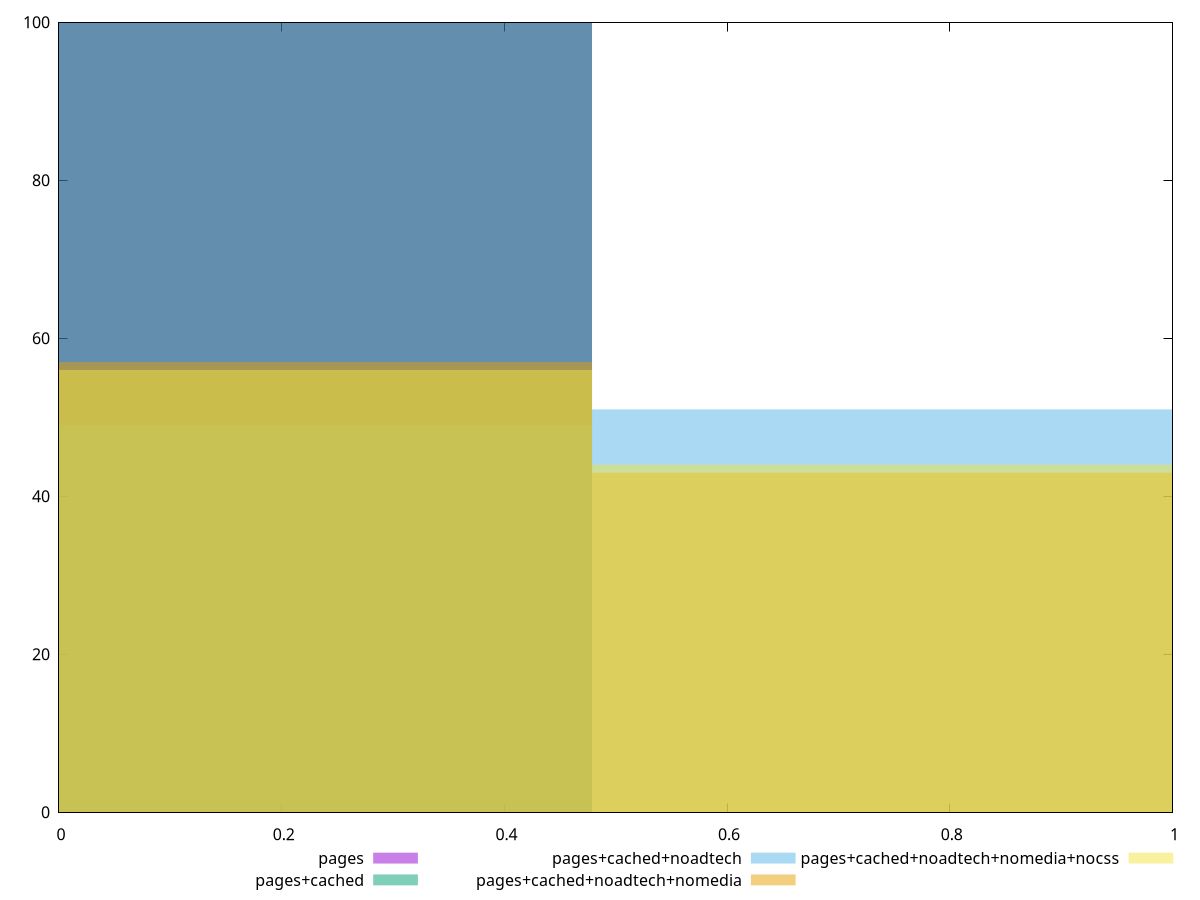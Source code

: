 reset

$pages <<EOF
0 100
EOF

$pagesCached <<EOF
0 100
EOF

$pagesCachedNoadtech <<EOF
0 49
0.9573829790628724 51
EOF

$pagesCachedNoadtechNomedia <<EOF
0.9573829790628724 43
0 57
EOF

$pagesCachedNoadtechNomediaNocss <<EOF
0.9573829790628724 44
0 56
EOF

set key outside below
set boxwidth 0.9573829790628724
set xrange [0:1]
set yrange [0:100]
set trange [0:100]
set style fill transparent solid 0.5 noborder
set terminal svg size 640, 530 enhanced background rgb 'white'
set output "report_00013_2021-02-09T12-04-24.940Z/third-party-summary/comparison/histogram/all_score.svg"

plot $pages title "pages" with boxes, \
     $pagesCached title "pages+cached" with boxes, \
     $pagesCachedNoadtech title "pages+cached+noadtech" with boxes, \
     $pagesCachedNoadtechNomedia title "pages+cached+noadtech+nomedia" with boxes, \
     $pagesCachedNoadtechNomediaNocss title "pages+cached+noadtech+nomedia+nocss" with boxes

reset
